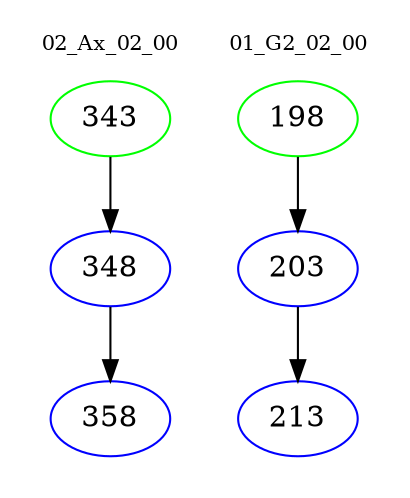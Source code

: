 digraph{
subgraph cluster_0 {
color = white
label = "02_Ax_02_00";
fontsize=10;
T0_343 [label="343", color="green"]
T0_343 -> T0_348 [color="black"]
T0_348 [label="348", color="blue"]
T0_348 -> T0_358 [color="black"]
T0_358 [label="358", color="blue"]
}
subgraph cluster_1 {
color = white
label = "01_G2_02_00";
fontsize=10;
T1_198 [label="198", color="green"]
T1_198 -> T1_203 [color="black"]
T1_203 [label="203", color="blue"]
T1_203 -> T1_213 [color="black"]
T1_213 [label="213", color="blue"]
}
}
